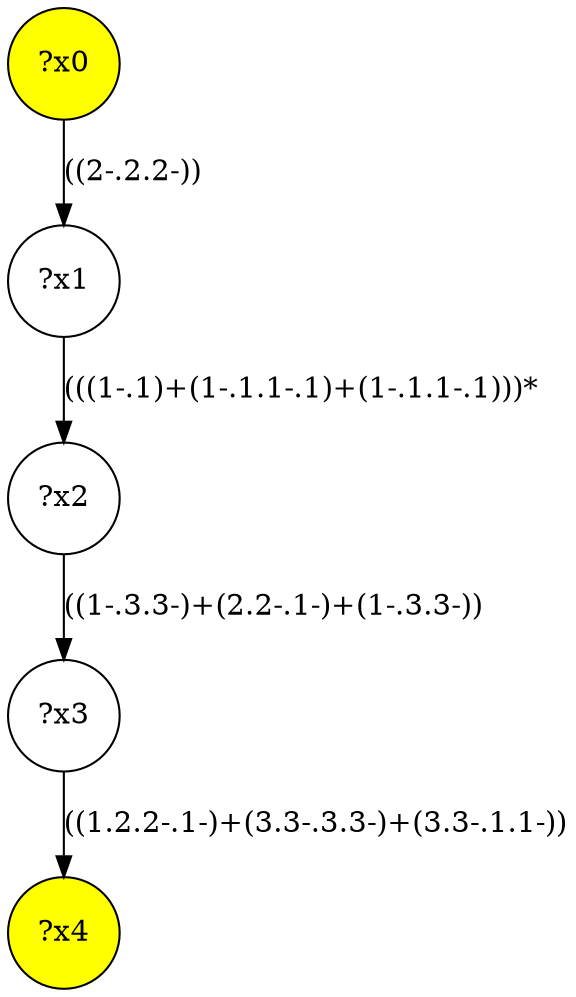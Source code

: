 digraph g {
	x0 [fillcolor="yellow", style="filled," shape=circle, label="?x0"];
	x4 [fillcolor="yellow", style="filled," shape=circle, label="?x4"];
	x1 [shape=circle, label="?x1"];
	x0 -> x1 [label="((2-.2.2-))"];
	x2 [shape=circle, label="?x2"];
	x1 -> x2 [label="(((1-.1)+(1-.1.1-.1)+(1-.1.1-.1)))*"];
	x3 [shape=circle, label="?x3"];
	x2 -> x3 [label="((1-.3.3-)+(2.2-.1-)+(1-.3.3-))"];
	x3 -> x4 [label="((1.2.2-.1-)+(3.3-.3.3-)+(3.3-.1.1-))"];
}
